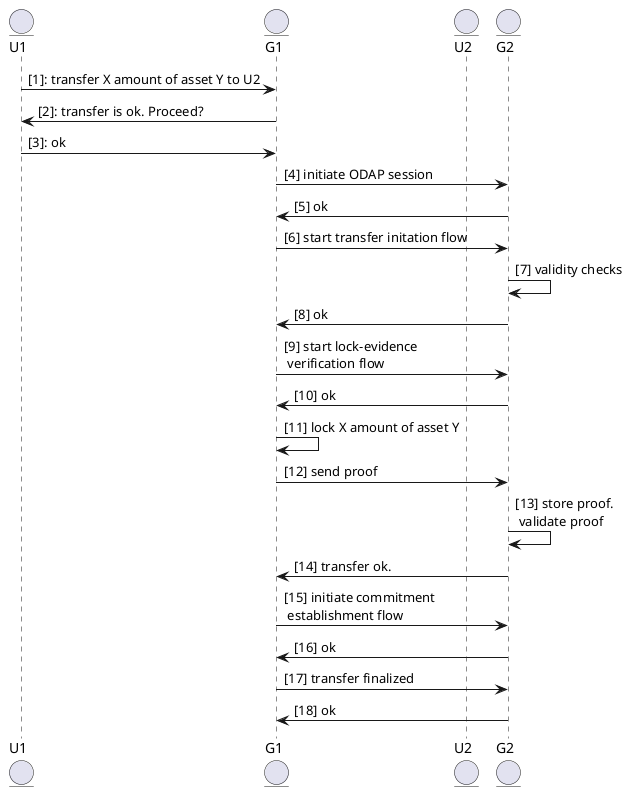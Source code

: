 @startuml

entity "U1" as u1
entity "G1" as g1
entity "U2" as u2
entity "G2" as g2

u1->g1: [1]: transfer X amount of asset Y to U2
g1->u1: [2]: transfer is ok. Proceed?
u1->g1: [3]: ok

g1->g2: [4] initiate ODAP session
g2->g1: [5] ok

g1->g2: [6] start transfer initation flow
g2->g2: [7] validity checks
g2->g1: [8] ok

g1->g2: [9] start lock-evidence \n verification flow
g2->g1: [10] ok

g1->g1: [11] lock X amount of asset Y
g1->g2: [12] send proof

g2->g2: [13] store proof. \n validate proof
g2->g1: [14] transfer ok.

g1->g2: [15] initiate commitment \n establishment flow
g2->g1: [16] ok

g1->g2: [17] transfer finalized
g2->g1: [18] ok

@enduml
